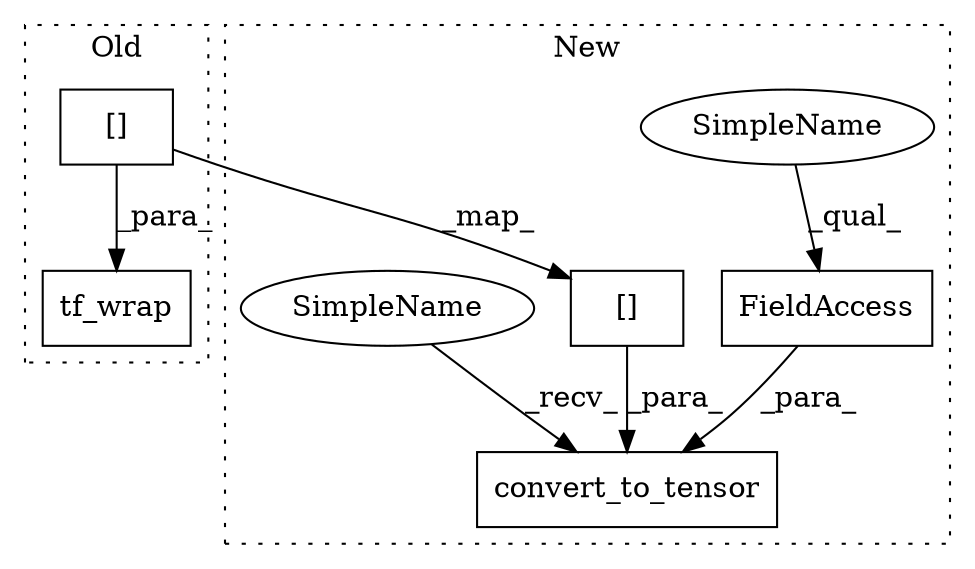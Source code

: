 digraph G {
subgraph cluster0 {
1 [label="tf_wrap" a="32" s="9786,9852" l="8,1" shape="box"];
4 [label="[]" a="2" s="9794,9850" l="23,2" shape="box"];
label = "Old";
style="dotted";
}
subgraph cluster1 {
2 [label="convert_to_tensor" a="32" s="9441,9536" l="18,1" shape="box"];
3 [label="[]" a="2" s="9459,9515" l="23,2" shape="box"];
5 [label="FieldAccess" a="22" s="9518" l="18" shape="box"];
6 [label="SimpleName" a="42" s="9518" l="10" shape="ellipse"];
7 [label="SimpleName" a="42" s="9430" l="10" shape="ellipse"];
label = "New";
style="dotted";
}
3 -> 2 [label="_para_"];
4 -> 1 [label="_para_"];
4 -> 3 [label="_map_"];
5 -> 2 [label="_para_"];
6 -> 5 [label="_qual_"];
7 -> 2 [label="_recv_"];
}